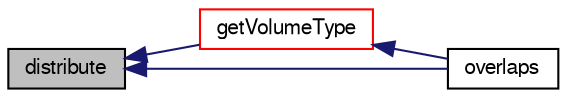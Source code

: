 digraph "distribute"
{
  bgcolor="transparent";
  edge [fontname="FreeSans",fontsize="10",labelfontname="FreeSans",labelfontsize="10"];
  node [fontname="FreeSans",fontsize="10",shape=record];
  rankdir="LR";
  Node869 [label="distribute",height=0.2,width=0.4,color="black", fillcolor="grey75", style="filled", fontcolor="black"];
  Node869 -> Node870 [dir="back",color="midnightblue",fontsize="10",style="solid",fontname="FreeSans"];
  Node870 [label="getVolumeType",height=0.2,width=0.4,color="red",URL="$a25242.html#a1d3ba31549036f01425643d189858d2a",tooltip="Determine type (inside/outside/mixed) for point. unknown if. "];
  Node870 -> Node877 [dir="back",color="midnightblue",fontsize="10",style="solid",fontname="FreeSans"];
  Node877 [label="overlaps",height=0.2,width=0.4,color="black",URL="$a25242.html#a08f2ea4b6bed9e040b0e13009dfcc7b3",tooltip="Does any part of the surface overlap the supplied bound box? "];
  Node869 -> Node877 [dir="back",color="midnightblue",fontsize="10",style="solid",fontname="FreeSans"];
}
